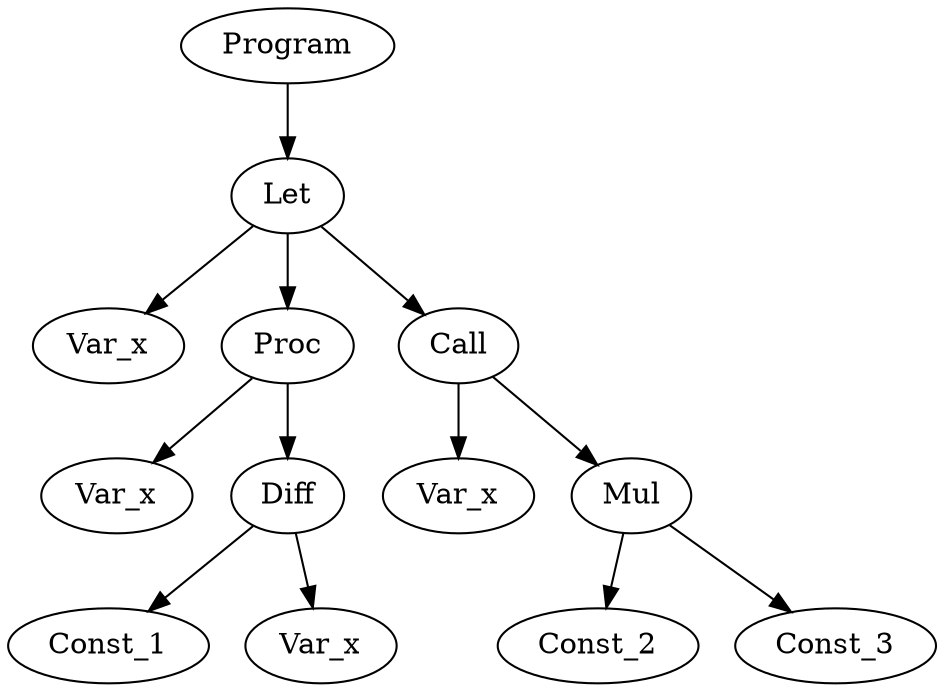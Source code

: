 digraph {
N46[label="Let"];
Program->N46;
N47[label="Var_x"];
N48[label="Proc"];
N49[label="Call"];
N46->N47;
N46->N48;
N46->N49;
N50[label="Var_x"];
N51[label="Diff"];
N48->N50;
N48->N51;
N52[label="Const_1"];
N53[label="Var_x"];
N51->N52;
N51->N53;
N54[label="Var_x"];
N55[label="Mul"];
N49->N54;
N49->N55;
N56[label="Const_2"];
N57[label="Const_3"];
N55->N56;
N55->N57;
}
